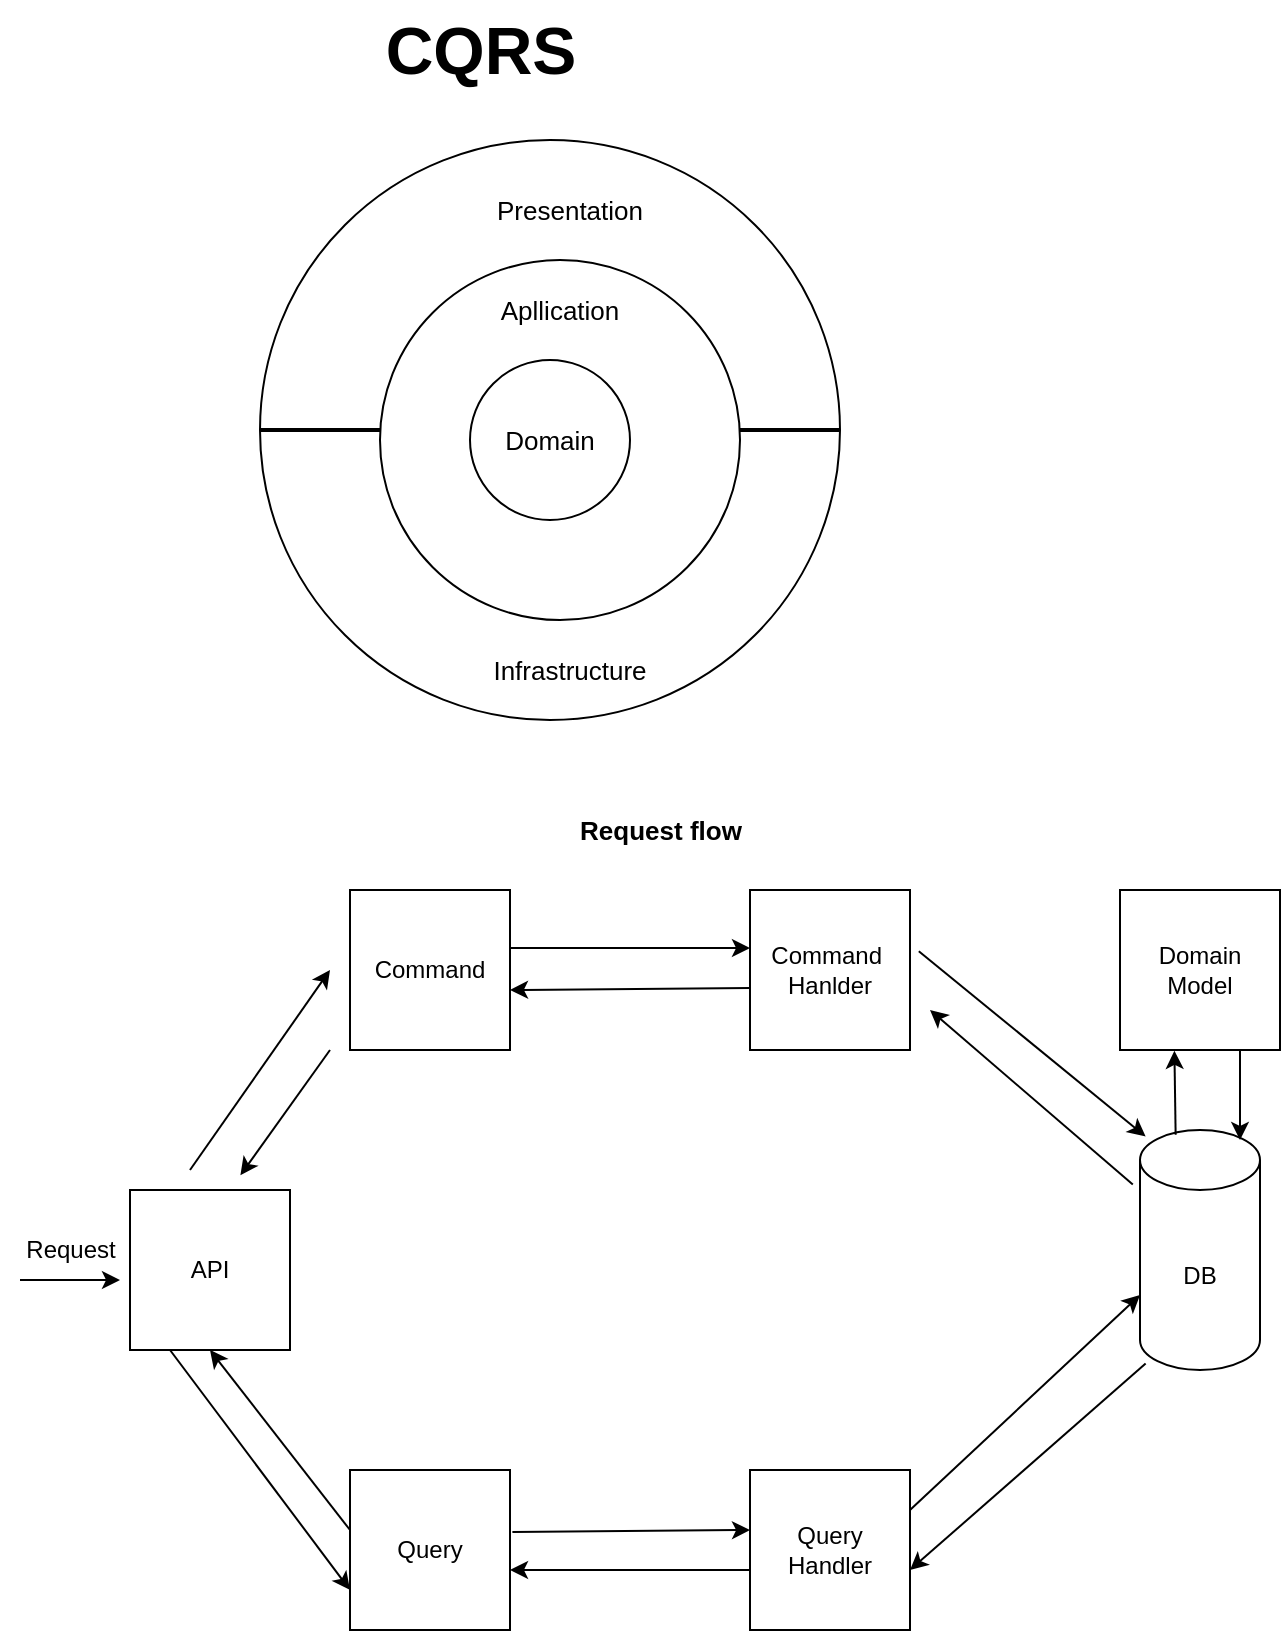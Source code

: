 <mxfile version="20.8.5" type="device" pages="2"><diagram id="91R6i1Mq7R6KtJskm7q1" name="Page-1"><mxGraphModel dx="1050" dy="549" grid="1" gridSize="10" guides="1" tooltips="1" connect="1" arrows="1" fold="1" page="1" pageScale="1" pageWidth="827" pageHeight="1169" math="0" shadow="0"><root><mxCell id="0"/><mxCell id="1" parent="0"/><mxCell id="mH8FoRNZruFaoNuujIkm-1" value="Command" style="whiteSpace=wrap;html=1;aspect=fixed;" parent="1" vertex="1"><mxGeometry x="185" y="475" width="80" height="80" as="geometry"/></mxCell><mxCell id="mH8FoRNZruFaoNuujIkm-3" value="Query&lt;br&gt;Handler" style="whiteSpace=wrap;html=1;aspect=fixed;" parent="1" vertex="1"><mxGeometry x="385" y="765" width="80" height="80" as="geometry"/></mxCell><mxCell id="mH8FoRNZruFaoNuujIkm-4" value="Query" style="whiteSpace=wrap;html=1;aspect=fixed;" parent="1" vertex="1"><mxGeometry x="185" y="765" width="80" height="80" as="geometry"/></mxCell><mxCell id="mH8FoRNZruFaoNuujIkm-5" value="Command&amp;nbsp;&lt;br&gt;Hanlder" style="whiteSpace=wrap;html=1;aspect=fixed;" parent="1" vertex="1"><mxGeometry x="385" y="475" width="80" height="80" as="geometry"/></mxCell><mxCell id="mH8FoRNZruFaoNuujIkm-6" value="Domain&lt;br&gt;Model" style="whiteSpace=wrap;html=1;aspect=fixed;" parent="1" vertex="1"><mxGeometry x="570" y="475" width="80" height="80" as="geometry"/></mxCell><mxCell id="mH8FoRNZruFaoNuujIkm-7" value="API" style="whiteSpace=wrap;html=1;aspect=fixed;" parent="1" vertex="1"><mxGeometry x="75" y="625" width="80" height="80" as="geometry"/></mxCell><mxCell id="mH8FoRNZruFaoNuujIkm-9" value="DB" style="shape=cylinder3;whiteSpace=wrap;html=1;boundedLbl=1;backgroundOutline=1;size=15;" parent="1" vertex="1"><mxGeometry x="580" y="595" width="60" height="120" as="geometry"/></mxCell><mxCell id="mH8FoRNZruFaoNuujIkm-11" value="" style="endArrow=classic;html=1;rounded=0;" parent="1" edge="1"><mxGeometry width="50" height="50" relative="1" as="geometry"><mxPoint x="20" y="670" as="sourcePoint"/><mxPoint x="70" y="670" as="targetPoint"/></mxGeometry></mxCell><mxCell id="mH8FoRNZruFaoNuujIkm-12" value="Request" style="text;html=1;align=center;verticalAlign=middle;resizable=0;points=[];autosize=1;strokeColor=none;fillColor=none;" parent="1" vertex="1"><mxGeometry x="10" y="640" width="70" height="30" as="geometry"/></mxCell><mxCell id="mH8FoRNZruFaoNuujIkm-13" value="" style="endArrow=classic;html=1;rounded=0;" parent="1" edge="1"><mxGeometry width="50" height="50" relative="1" as="geometry"><mxPoint x="105" y="615" as="sourcePoint"/><mxPoint x="175" y="515" as="targetPoint"/></mxGeometry></mxCell><mxCell id="mH8FoRNZruFaoNuujIkm-14" value="" style="endArrow=classic;html=1;rounded=0;exitX=1;exitY=0.25;exitDx=0;exitDy=0;entryX=0;entryY=0;entryDx=0;entryDy=82.5;entryPerimeter=0;" parent="1" source="mH8FoRNZruFaoNuujIkm-3" target="mH8FoRNZruFaoNuujIkm-9" edge="1"><mxGeometry width="50" height="50" relative="1" as="geometry"><mxPoint x="385" y="715" as="sourcePoint"/><mxPoint x="640" y="720" as="targetPoint"/></mxGeometry></mxCell><mxCell id="mH8FoRNZruFaoNuujIkm-15" value="" style="endArrow=classic;html=1;rounded=0;exitX=0.047;exitY=0.973;exitDx=0;exitDy=0;exitPerimeter=0;" parent="1" source="mH8FoRNZruFaoNuujIkm-9" edge="1"><mxGeometry width="50" height="50" relative="1" as="geometry"><mxPoint x="640" y="750" as="sourcePoint"/><mxPoint x="465" y="815" as="targetPoint"/></mxGeometry></mxCell><mxCell id="mH8FoRNZruFaoNuujIkm-16" value="" style="endArrow=classic;html=1;rounded=0;exitX=0.25;exitY=1;exitDx=0;exitDy=0;" parent="1" source="mH8FoRNZruFaoNuujIkm-7" edge="1"><mxGeometry width="50" height="50" relative="1" as="geometry"><mxPoint x="105" y="715" as="sourcePoint"/><mxPoint x="185" y="825" as="targetPoint"/></mxGeometry></mxCell><mxCell id="mH8FoRNZruFaoNuujIkm-18" value="" style="endArrow=classic;html=1;rounded=0;exitX=1.055;exitY=0.383;exitDx=0;exitDy=0;exitPerimeter=0;entryX=0.047;entryY=0.027;entryDx=0;entryDy=0;entryPerimeter=0;" parent="1" source="mH8FoRNZruFaoNuujIkm-5" target="mH8FoRNZruFaoNuujIkm-9" edge="1"><mxGeometry width="50" height="50" relative="1" as="geometry"><mxPoint x="465" y="530.76" as="sourcePoint"/><mxPoint x="640" y="580" as="targetPoint"/></mxGeometry></mxCell><mxCell id="mH8FoRNZruFaoNuujIkm-19" value="" style="endArrow=classic;html=1;rounded=0;exitX=-0.06;exitY=0.227;exitDx=0;exitDy=0;exitPerimeter=0;" parent="1" source="mH8FoRNZruFaoNuujIkm-9" edge="1"><mxGeometry width="50" height="50" relative="1" as="geometry"><mxPoint x="640" y="600" as="sourcePoint"/><mxPoint x="475" y="535" as="targetPoint"/></mxGeometry></mxCell><mxCell id="mH8FoRNZruFaoNuujIkm-20" value="" style="endArrow=classic;html=1;rounded=0;" parent="1" edge="1"><mxGeometry width="50" height="50" relative="1" as="geometry"><mxPoint x="265" y="504" as="sourcePoint"/><mxPoint x="385" y="504" as="targetPoint"/></mxGeometry></mxCell><mxCell id="mH8FoRNZruFaoNuujIkm-21" value="" style="endArrow=classic;html=1;rounded=0;" parent="1" edge="1"><mxGeometry width="50" height="50" relative="1" as="geometry"><mxPoint x="385" y="524" as="sourcePoint"/><mxPoint x="265" y="525" as="targetPoint"/></mxGeometry></mxCell><mxCell id="mH8FoRNZruFaoNuujIkm-22" value="" style="endArrow=classic;html=1;rounded=0;entryX=1;entryY=0.625;entryDx=0;entryDy=0;entryPerimeter=0;exitX=-0.075;exitY=0.613;exitDx=0;exitDy=0;exitPerimeter=0;" parent="1" target="mH8FoRNZruFaoNuujIkm-4" edge="1"><mxGeometry width="50" height="50" relative="1" as="geometry"><mxPoint x="385" y="815" as="sourcePoint"/><mxPoint x="276.2" y="815" as="targetPoint"/></mxGeometry></mxCell><mxCell id="mH8FoRNZruFaoNuujIkm-23" value="" style="endArrow=classic;html=1;rounded=0;exitX=1.015;exitY=0.388;exitDx=0;exitDy=0;exitPerimeter=0;" parent="1" source="mH8FoRNZruFaoNuujIkm-4" edge="1"><mxGeometry width="50" height="50" relative="1" as="geometry"><mxPoint x="275" y="795.96" as="sourcePoint"/><mxPoint x="385" y="795" as="targetPoint"/></mxGeometry></mxCell><mxCell id="mH8FoRNZruFaoNuujIkm-24" value="" style="endArrow=classic;html=1;rounded=0;entryX=0.69;entryY=-0.092;entryDx=0;entryDy=0;entryPerimeter=0;" parent="1" target="mH8FoRNZruFaoNuujIkm-7" edge="1"><mxGeometry width="50" height="50" relative="1" as="geometry"><mxPoint x="175" y="555" as="sourcePoint"/><mxPoint x="225" y="655" as="targetPoint"/></mxGeometry></mxCell><mxCell id="mH8FoRNZruFaoNuujIkm-25" value="" style="endArrow=classic;html=1;rounded=0;entryX=0.5;entryY=1;entryDx=0;entryDy=0;" parent="1" target="mH8FoRNZruFaoNuujIkm-7" edge="1"><mxGeometry width="50" height="50" relative="1" as="geometry"><mxPoint x="185" y="795" as="sourcePoint"/><mxPoint x="425" y="655" as="targetPoint"/></mxGeometry></mxCell><mxCell id="mH8FoRNZruFaoNuujIkm-26" value="" style="endArrow=classic;html=1;rounded=0;" parent="1" edge="1"><mxGeometry width="50" height="50" relative="1" as="geometry"><mxPoint x="630" y="555" as="sourcePoint"/><mxPoint x="630" y="600" as="targetPoint"/></mxGeometry></mxCell><mxCell id="mH8FoRNZruFaoNuujIkm-27" value="" style="endArrow=classic;html=1;rounded=0;exitX=0.297;exitY=0.02;exitDx=0;exitDy=0;exitPerimeter=0;entryX=0.34;entryY=1.005;entryDx=0;entryDy=0;entryPerimeter=0;" parent="1" source="mH8FoRNZruFaoNuujIkm-9" target="mH8FoRNZruFaoNuujIkm-6" edge="1"><mxGeometry width="50" height="50" relative="1" as="geometry"><mxPoint x="750" y="630" as="sourcePoint"/><mxPoint x="658" y="560" as="targetPoint"/></mxGeometry></mxCell><mxCell id="mH8FoRNZruFaoNuujIkm-28" value="" style="ellipse;whiteSpace=wrap;html=1;aspect=fixed;" parent="1" vertex="1"><mxGeometry x="140" y="100" width="290" height="290" as="geometry"/></mxCell><mxCell id="mH8FoRNZruFaoNuujIkm-29" value="CQRS" style="text;html=1;align=center;verticalAlign=middle;resizable=0;points=[];autosize=1;strokeColor=none;fillColor=none;fontStyle=1;fontSize=33;" parent="1" vertex="1"><mxGeometry x="190" y="30" width="120" height="50" as="geometry"/></mxCell><mxCell id="mH8FoRNZruFaoNuujIkm-31" value="" style="ellipse;whiteSpace=wrap;html=1;aspect=fixed;fontSize=13;" parent="1" vertex="1"><mxGeometry x="200" y="160" width="180" height="180" as="geometry"/></mxCell><mxCell id="mH8FoRNZruFaoNuujIkm-32" value="Domain" style="ellipse;whiteSpace=wrap;html=1;aspect=fixed;fontSize=13;" parent="1" vertex="1"><mxGeometry x="245" y="210" width="80" height="80" as="geometry"/></mxCell><mxCell id="mH8FoRNZruFaoNuujIkm-33" value="Apllication" style="text;html=1;strokeColor=none;fillColor=none;align=center;verticalAlign=middle;whiteSpace=wrap;rounded=0;fontSize=13;" parent="1" vertex="1"><mxGeometry x="260" y="170" width="60" height="30" as="geometry"/></mxCell><mxCell id="mH8FoRNZruFaoNuujIkm-34" value="Presentation" style="text;html=1;strokeColor=none;fillColor=none;align=center;verticalAlign=middle;whiteSpace=wrap;rounded=0;fontSize=13;" parent="1" vertex="1"><mxGeometry x="265" y="120" width="60" height="30" as="geometry"/></mxCell><mxCell id="mH8FoRNZruFaoNuujIkm-35" value="Infrastructure" style="text;html=1;strokeColor=none;fillColor=none;align=center;verticalAlign=middle;whiteSpace=wrap;rounded=0;fontSize=13;" parent="1" vertex="1"><mxGeometry x="265" y="350" width="60" height="30" as="geometry"/></mxCell><mxCell id="mH8FoRNZruFaoNuujIkm-36" value="" style="line;strokeWidth=2;html=1;fontSize=13;" parent="1" vertex="1"><mxGeometry x="140" y="240" width="60" height="10" as="geometry"/></mxCell><mxCell id="mH8FoRNZruFaoNuujIkm-37" value="" style="line;strokeWidth=2;html=1;fontSize=13;" parent="1" vertex="1"><mxGeometry x="380" y="240" width="50" height="10" as="geometry"/></mxCell><mxCell id="mH8FoRNZruFaoNuujIkm-38" value="&lt;b&gt;Request flow&lt;/b&gt;" style="text;html=1;align=center;verticalAlign=middle;resizable=0;points=[];autosize=1;strokeColor=none;fillColor=none;fontSize=13;" parent="1" vertex="1"><mxGeometry x="290" y="430" width="100" height="30" as="geometry"/></mxCell></root></mxGraphModel></diagram><diagram id="XTIT2Ok23fqomUuv6GQu" name="Page-2"><mxGraphModel dx="1050" dy="549" grid="1" gridSize="10" guides="1" tooltips="1" connect="1" arrows="1" fold="1" page="1" pageScale="1" pageWidth="827" pageHeight="1169" math="0" shadow="0"><root><mxCell id="0"/><mxCell id="1" parent="0"/></root></mxGraphModel></diagram></mxfile>